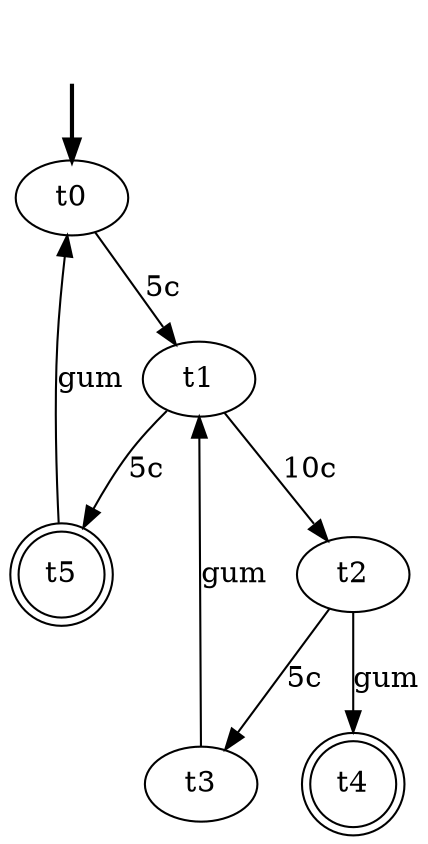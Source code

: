 digraph{
    fake [style=invisible]
    t0 [root=true]

    fake -> t0 [style=bold]

    t1
    t2
    t3
    t4 [shape=doublecircle]
    t5 [shape=doublecircle]

    t0 -> t1 [label="5c"]
    t1 -> t2 [label="10c"]
    t1 -> t5 [label="5c"]
    t2 -> t3 [label="5c"]
    t2 -> t4 [label="gum"]
    t3 -> t1 [label="gum"]
    t5 -> t0 [label="gum"]
}